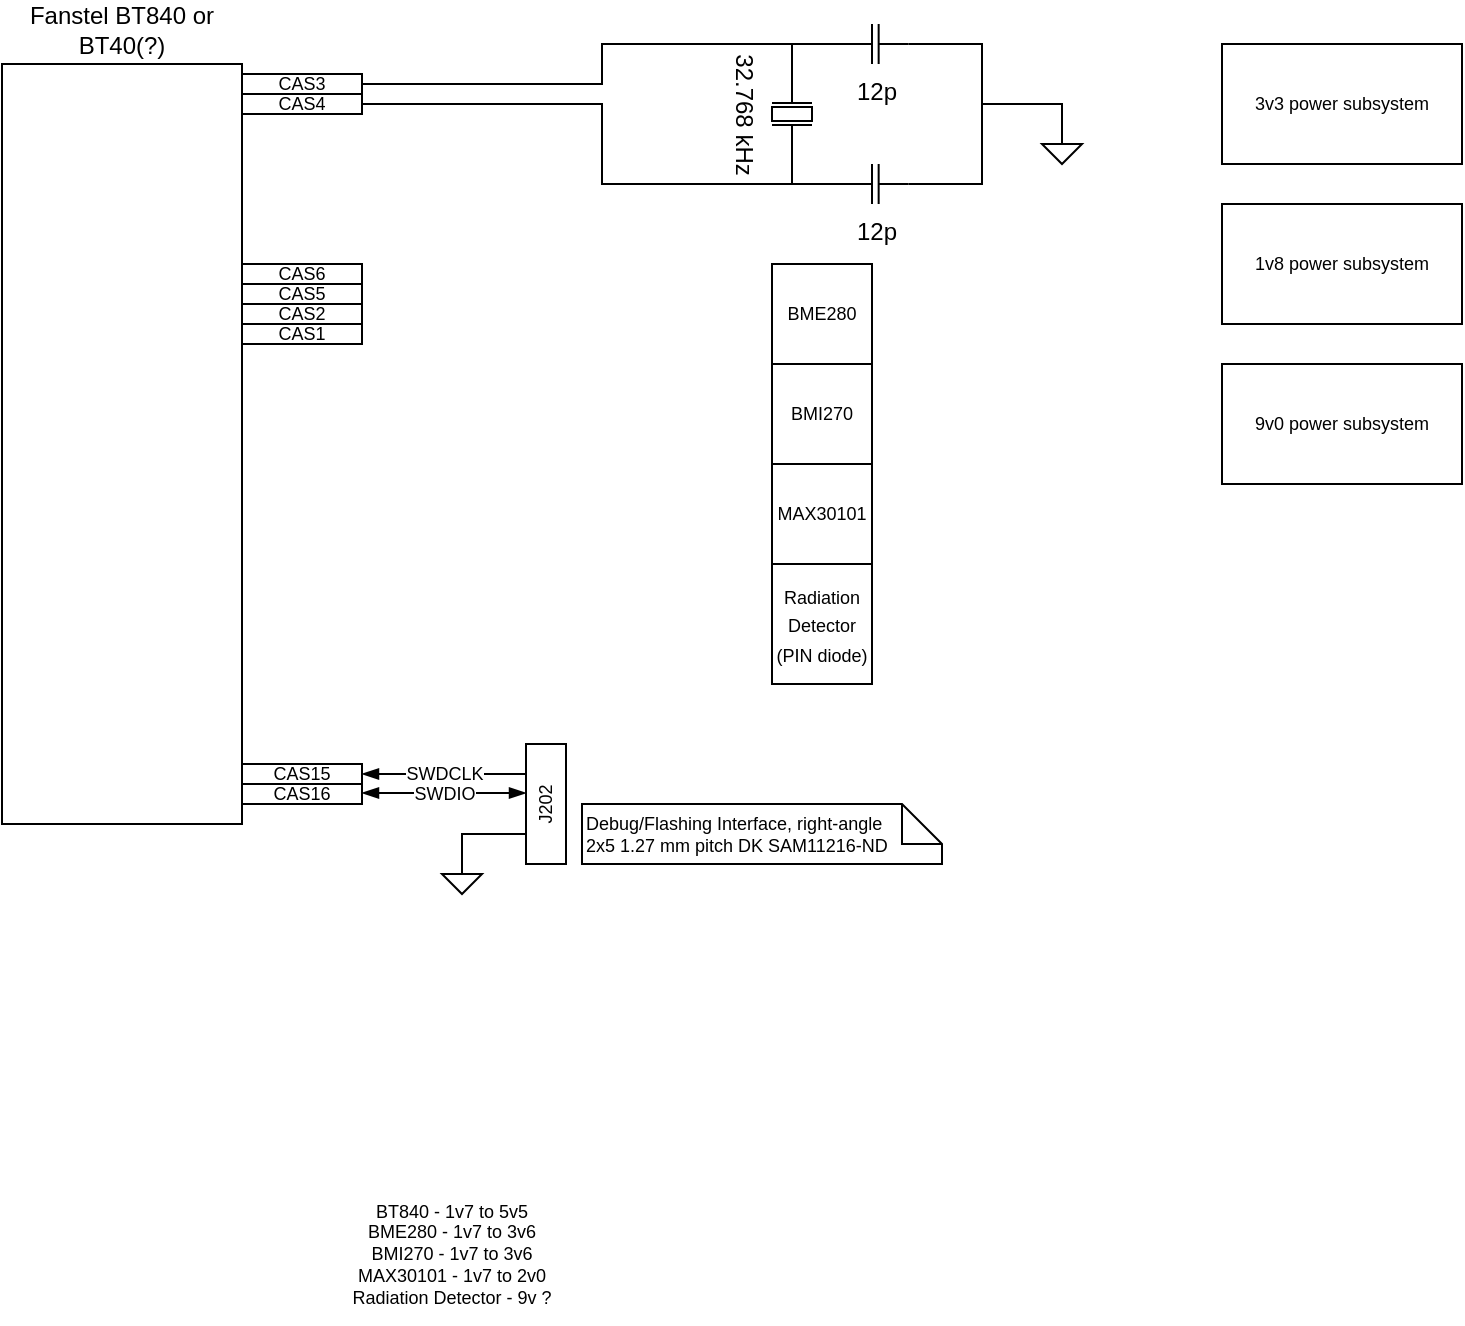 <mxfile version="20.8.20" type="github">
  <diagram name="Page-1" id="1_VBY31vtWC5b1pm4Qgb">
    <mxGraphModel dx="1435" dy="959" grid="1" gridSize="10" guides="1" tooltips="1" connect="1" arrows="1" fold="1" page="1" pageScale="1" pageWidth="850" pageHeight="1100" math="0" shadow="0">
      <root>
        <mxCell id="0" />
        <mxCell id="1" parent="0" />
        <mxCell id="GcOYVShA0cxW18WvW7lh-1" value="Fanstel BT840 or BT40(?)" style="rounded=0;whiteSpace=wrap;html=1;align=center;labelPosition=center;verticalLabelPosition=top;verticalAlign=bottom;" parent="1" vertex="1">
          <mxGeometry x="40" y="80" width="120" height="380" as="geometry" />
        </mxCell>
        <mxCell id="GcOYVShA0cxW18WvW7lh-15" style="edgeStyle=elbowEdgeStyle;rounded=0;orthogonalLoop=1;jettySize=auto;html=1;exitX=0;exitY=0.5;exitDx=0;exitDy=0;exitPerimeter=0;fontSize=9;endArrow=none;endFill=0;" parent="1" source="GcOYVShA0cxW18WvW7lh-2" edge="1">
          <mxGeometry relative="1" as="geometry">
            <mxPoint x="435" y="70" as="targetPoint" />
          </mxGeometry>
        </mxCell>
        <mxCell id="GcOYVShA0cxW18WvW7lh-16" style="edgeStyle=elbowEdgeStyle;rounded=0;orthogonalLoop=1;jettySize=auto;html=1;exitX=1;exitY=0.5;exitDx=0;exitDy=0;exitPerimeter=0;fontSize=9;endArrow=none;endFill=0;" parent="1" source="GcOYVShA0cxW18WvW7lh-2" edge="1">
          <mxGeometry relative="1" as="geometry">
            <mxPoint x="435" y="140" as="targetPoint" />
          </mxGeometry>
        </mxCell>
        <mxCell id="GcOYVShA0cxW18WvW7lh-2" value="32.768 kHz" style="pointerEvents=1;verticalLabelPosition=bottom;shadow=0;dashed=0;align=center;html=1;verticalAlign=top;shape=mxgraph.electrical.miscellaneous.crystal_1;rotation=90;" parent="1" vertex="1">
          <mxGeometry x="410" y="95" width="50" height="20" as="geometry" />
        </mxCell>
        <mxCell id="GcOYVShA0cxW18WvW7lh-3" value="12p" style="pointerEvents=1;verticalLabelPosition=bottom;shadow=0;dashed=0;align=center;html=1;verticalAlign=top;shape=mxgraph.electrical.capacitors.capacitor_1;" parent="1" vertex="1">
          <mxGeometry x="460" y="130" width="33.33" height="20" as="geometry" />
        </mxCell>
        <mxCell id="GcOYVShA0cxW18WvW7lh-12" style="edgeStyle=elbowEdgeStyle;rounded=0;orthogonalLoop=1;jettySize=auto;html=1;exitX=1;exitY=0.5;exitDx=0;exitDy=0;exitPerimeter=0;fontSize=9;endArrow=none;endFill=0;entryX=1;entryY=0.5;entryDx=0;entryDy=0;entryPerimeter=0;" parent="1" source="GcOYVShA0cxW18WvW7lh-5" target="GcOYVShA0cxW18WvW7lh-3" edge="1">
          <mxGeometry relative="1" as="geometry">
            <mxPoint x="540" y="130" as="targetPoint" />
            <Array as="points">
              <mxPoint x="530" y="100" />
            </Array>
          </mxGeometry>
        </mxCell>
        <mxCell id="GcOYVShA0cxW18WvW7lh-5" value="12p" style="pointerEvents=1;verticalLabelPosition=bottom;shadow=0;dashed=0;align=center;html=1;verticalAlign=top;shape=mxgraph.electrical.capacitors.capacitor_1;" parent="1" vertex="1">
          <mxGeometry x="460" y="60" width="33.33" height="20" as="geometry" />
        </mxCell>
        <mxCell id="GcOYVShA0cxW18WvW7lh-10" style="edgeStyle=elbowEdgeStyle;rounded=0;orthogonalLoop=1;jettySize=auto;html=1;exitX=1;exitY=0.5;exitDx=0;exitDy=0;entryX=0;entryY=0.5;entryDx=0;entryDy=0;entryPerimeter=0;fontSize=9;endArrow=none;endFill=0;" parent="1" source="GcOYVShA0cxW18WvW7lh-8" target="GcOYVShA0cxW18WvW7lh-5" edge="1">
          <mxGeometry relative="1" as="geometry" />
        </mxCell>
        <mxCell id="GcOYVShA0cxW18WvW7lh-8" value="CAS3" style="rounded=0;whiteSpace=wrap;html=1;fontSize=9;" parent="1" vertex="1">
          <mxGeometry x="160" y="85" width="60" height="10" as="geometry" />
        </mxCell>
        <mxCell id="GcOYVShA0cxW18WvW7lh-11" style="edgeStyle=elbowEdgeStyle;rounded=0;orthogonalLoop=1;jettySize=auto;html=1;exitX=1;exitY=0.5;exitDx=0;exitDy=0;entryX=0;entryY=0.5;entryDx=0;entryDy=0;entryPerimeter=0;fontSize=9;endArrow=none;endFill=0;" parent="1" source="GcOYVShA0cxW18WvW7lh-9" target="GcOYVShA0cxW18WvW7lh-3" edge="1">
          <mxGeometry relative="1" as="geometry" />
        </mxCell>
        <mxCell id="GcOYVShA0cxW18WvW7lh-9" value="CAS4" style="rounded=0;whiteSpace=wrap;html=1;fontSize=9;" parent="1" vertex="1">
          <mxGeometry x="160" y="95" width="60" height="10" as="geometry" />
        </mxCell>
        <mxCell id="GcOYVShA0cxW18WvW7lh-14" style="edgeStyle=elbowEdgeStyle;rounded=0;orthogonalLoop=1;jettySize=auto;html=1;exitX=0.5;exitY=0;exitDx=0;exitDy=0;exitPerimeter=0;fontSize=9;endArrow=none;endFill=0;" parent="1" source="GcOYVShA0cxW18WvW7lh-13" edge="1">
          <mxGeometry relative="1" as="geometry">
            <mxPoint x="530" y="100" as="targetPoint" />
            <Array as="points">
              <mxPoint x="570" y="110" />
            </Array>
          </mxGeometry>
        </mxCell>
        <mxCell id="GcOYVShA0cxW18WvW7lh-13" value="" style="pointerEvents=1;verticalLabelPosition=bottom;shadow=0;dashed=0;align=center;html=1;verticalAlign=top;shape=mxgraph.electrical.signal_sources.signal_ground;fontSize=9;" parent="1" vertex="1">
          <mxGeometry x="560" y="115" width="20" height="15" as="geometry" />
        </mxCell>
        <mxCell id="GcOYVShA0cxW18WvW7lh-18" value="BME280" style="whiteSpace=wrap;html=1;aspect=fixed;fontSize=9;" parent="1" vertex="1">
          <mxGeometry x="425" y="180" width="50" height="50" as="geometry" />
        </mxCell>
        <mxCell id="GcOYVShA0cxW18WvW7lh-20" value="CAS1" style="rounded=0;whiteSpace=wrap;html=1;fontSize=9;" parent="1" vertex="1">
          <mxGeometry x="160" y="210" width="60" height="10" as="geometry" />
        </mxCell>
        <mxCell id="GcOYVShA0cxW18WvW7lh-21" value="CAS2" style="rounded=0;whiteSpace=wrap;html=1;fontSize=9;" parent="1" vertex="1">
          <mxGeometry x="160" y="200" width="60" height="10" as="geometry" />
        </mxCell>
        <mxCell id="GcOYVShA0cxW18WvW7lh-22" value="CAS5" style="rounded=0;whiteSpace=wrap;html=1;fontSize=9;" parent="1" vertex="1">
          <mxGeometry x="160" y="190" width="60" height="10" as="geometry" />
        </mxCell>
        <mxCell id="GcOYVShA0cxW18WvW7lh-23" value="CAS6" style="rounded=0;whiteSpace=wrap;html=1;fontSize=9;" parent="1" vertex="1">
          <mxGeometry x="160" y="180" width="60" height="10" as="geometry" />
        </mxCell>
        <mxCell id="GcOYVShA0cxW18WvW7lh-28" value="BMI270" style="whiteSpace=wrap;html=1;aspect=fixed;fontSize=9;" parent="1" vertex="1">
          <mxGeometry x="425" y="230" width="50" height="50" as="geometry" />
        </mxCell>
        <mxCell id="GcOYVShA0cxW18WvW7lh-29" value="MAX30101" style="whiteSpace=wrap;html=1;aspect=fixed;fontSize=9;" parent="1" vertex="1">
          <mxGeometry x="425" y="280" width="50" height="50" as="geometry" />
        </mxCell>
        <mxCell id="GcOYVShA0cxW18WvW7lh-30" value="CAS16" style="rounded=0;whiteSpace=wrap;html=1;fontSize=9;" parent="1" vertex="1">
          <mxGeometry x="160" y="440" width="60" height="10" as="geometry" />
        </mxCell>
        <mxCell id="GcOYVShA0cxW18WvW7lh-31" value="CAS15" style="rounded=0;whiteSpace=wrap;html=1;fontSize=9;" parent="1" vertex="1">
          <mxGeometry x="160" y="430" width="60" height="10" as="geometry" />
        </mxCell>
        <mxCell id="GcOYVShA0cxW18WvW7lh-33" value="SWDCLK" style="edgeStyle=elbowEdgeStyle;rounded=0;orthogonalLoop=1;jettySize=auto;html=1;exitX=0;exitY=0.25;exitDx=0;exitDy=0;entryX=1;entryY=0.5;entryDx=0;entryDy=0;fontSize=9;endArrow=blockThin;endFill=1;startArrow=none;startFill=0;" parent="1" source="GcOYVShA0cxW18WvW7lh-32" target="GcOYVShA0cxW18WvW7lh-31" edge="1">
          <mxGeometry relative="1" as="geometry" />
        </mxCell>
        <mxCell id="GcOYVShA0cxW18WvW7lh-32" value="J202" style="rounded=0;whiteSpace=wrap;html=1;fontSize=9;horizontal=0;" parent="1" vertex="1">
          <mxGeometry x="302" y="420" width="20" height="60" as="geometry" />
        </mxCell>
        <mxCell id="GcOYVShA0cxW18WvW7lh-34" value="SWDIO" style="edgeStyle=elbowEdgeStyle;rounded=0;orthogonalLoop=1;jettySize=auto;html=1;exitX=0;exitY=0.25;exitDx=0;exitDy=0;entryX=1;entryY=0.5;entryDx=0;entryDy=0;fontSize=9;endArrow=blockThin;endFill=1;startArrow=blockThin;startFill=1;elbow=horizontal;" parent="1" edge="1">
          <mxGeometry relative="1" as="geometry">
            <mxPoint x="302" y="444.5" as="sourcePoint" />
            <mxPoint x="220" y="444.5" as="targetPoint" />
          </mxGeometry>
        </mxCell>
        <mxCell id="GcOYVShA0cxW18WvW7lh-36" style="edgeStyle=elbowEdgeStyle;rounded=0;orthogonalLoop=1;jettySize=auto;html=1;exitX=0.5;exitY=0;exitDx=0;exitDy=0;exitPerimeter=0;entryX=0;entryY=0.75;entryDx=0;entryDy=0;fontSize=9;startArrow=none;startFill=0;endArrow=none;endFill=0;" parent="1" source="GcOYVShA0cxW18WvW7lh-35" target="GcOYVShA0cxW18WvW7lh-32" edge="1">
          <mxGeometry relative="1" as="geometry">
            <Array as="points">
              <mxPoint x="270" y="470" />
            </Array>
          </mxGeometry>
        </mxCell>
        <mxCell id="GcOYVShA0cxW18WvW7lh-35" value="" style="pointerEvents=1;verticalLabelPosition=bottom;shadow=0;dashed=0;align=center;html=1;verticalAlign=top;shape=mxgraph.electrical.signal_sources.signal_ground;fontSize=9;" parent="1" vertex="1">
          <mxGeometry x="260" y="480" width="20" height="15" as="geometry" />
        </mxCell>
        <mxCell id="GcOYVShA0cxW18WvW7lh-38" value="Debug/Flashing Interface, right-angle&lt;br style=&quot;border-color: var(--border-color);&quot;&gt;&lt;span style=&quot;&quot;&gt;2x5 1.27 mm pitch DK&amp;nbsp;&lt;/span&gt;SAM11216-ND" style="shape=note;size=20;whiteSpace=wrap;html=1;fontSize=9;align=left;" parent="1" vertex="1">
          <mxGeometry x="330" y="450" width="180" height="30" as="geometry" />
        </mxCell>
        <mxCell id="8WGUGqrqhZf74inOArIn-1" value="&lt;font style=&quot;font-size: 9px;&quot;&gt;Radiation Detector (PIN diode)&lt;/font&gt;" style="rounded=0;whiteSpace=wrap;html=1;" vertex="1" parent="1">
          <mxGeometry x="425" y="330" width="50" height="60" as="geometry" />
        </mxCell>
        <mxCell id="8WGUGqrqhZf74inOArIn-2" value="3v3 power subsystem" style="rounded=0;whiteSpace=wrap;html=1;fontSize=9;" vertex="1" parent="1">
          <mxGeometry x="650" y="70" width="120" height="60" as="geometry" />
        </mxCell>
        <mxCell id="8WGUGqrqhZf74inOArIn-3" value="1v8 power subsystem" style="rounded=0;whiteSpace=wrap;html=1;fontSize=9;" vertex="1" parent="1">
          <mxGeometry x="650" y="150" width="120" height="60" as="geometry" />
        </mxCell>
        <mxCell id="8WGUGqrqhZf74inOArIn-4" value="BT840 - 1v7 to 5v5&lt;br&gt;BME280 - 1v7 to 3v6&lt;br&gt;BMI270 - 1v7 to 3v6&lt;br&gt;MAX30101 - 1v7 to 2v0&lt;br&gt;Radiation Detector - 9v ?" style="text;html=1;strokeColor=none;fillColor=none;align=center;verticalAlign=middle;whiteSpace=wrap;rounded=0;fontSize=9;" vertex="1" parent="1">
          <mxGeometry x="200" y="640" width="130" height="70" as="geometry" />
        </mxCell>
        <mxCell id="8WGUGqrqhZf74inOArIn-5" value="9v0 power subsystem" style="rounded=0;whiteSpace=wrap;html=1;fontSize=9;" vertex="1" parent="1">
          <mxGeometry x="650" y="230" width="120" height="60" as="geometry" />
        </mxCell>
      </root>
    </mxGraphModel>
  </diagram>
</mxfile>
